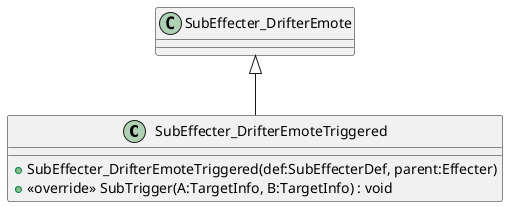 @startuml
class SubEffecter_DrifterEmoteTriggered {
    + SubEffecter_DrifterEmoteTriggered(def:SubEffecterDef, parent:Effecter)
    + <<override>> SubTrigger(A:TargetInfo, B:TargetInfo) : void
}
SubEffecter_DrifterEmote <|-- SubEffecter_DrifterEmoteTriggered
@enduml

